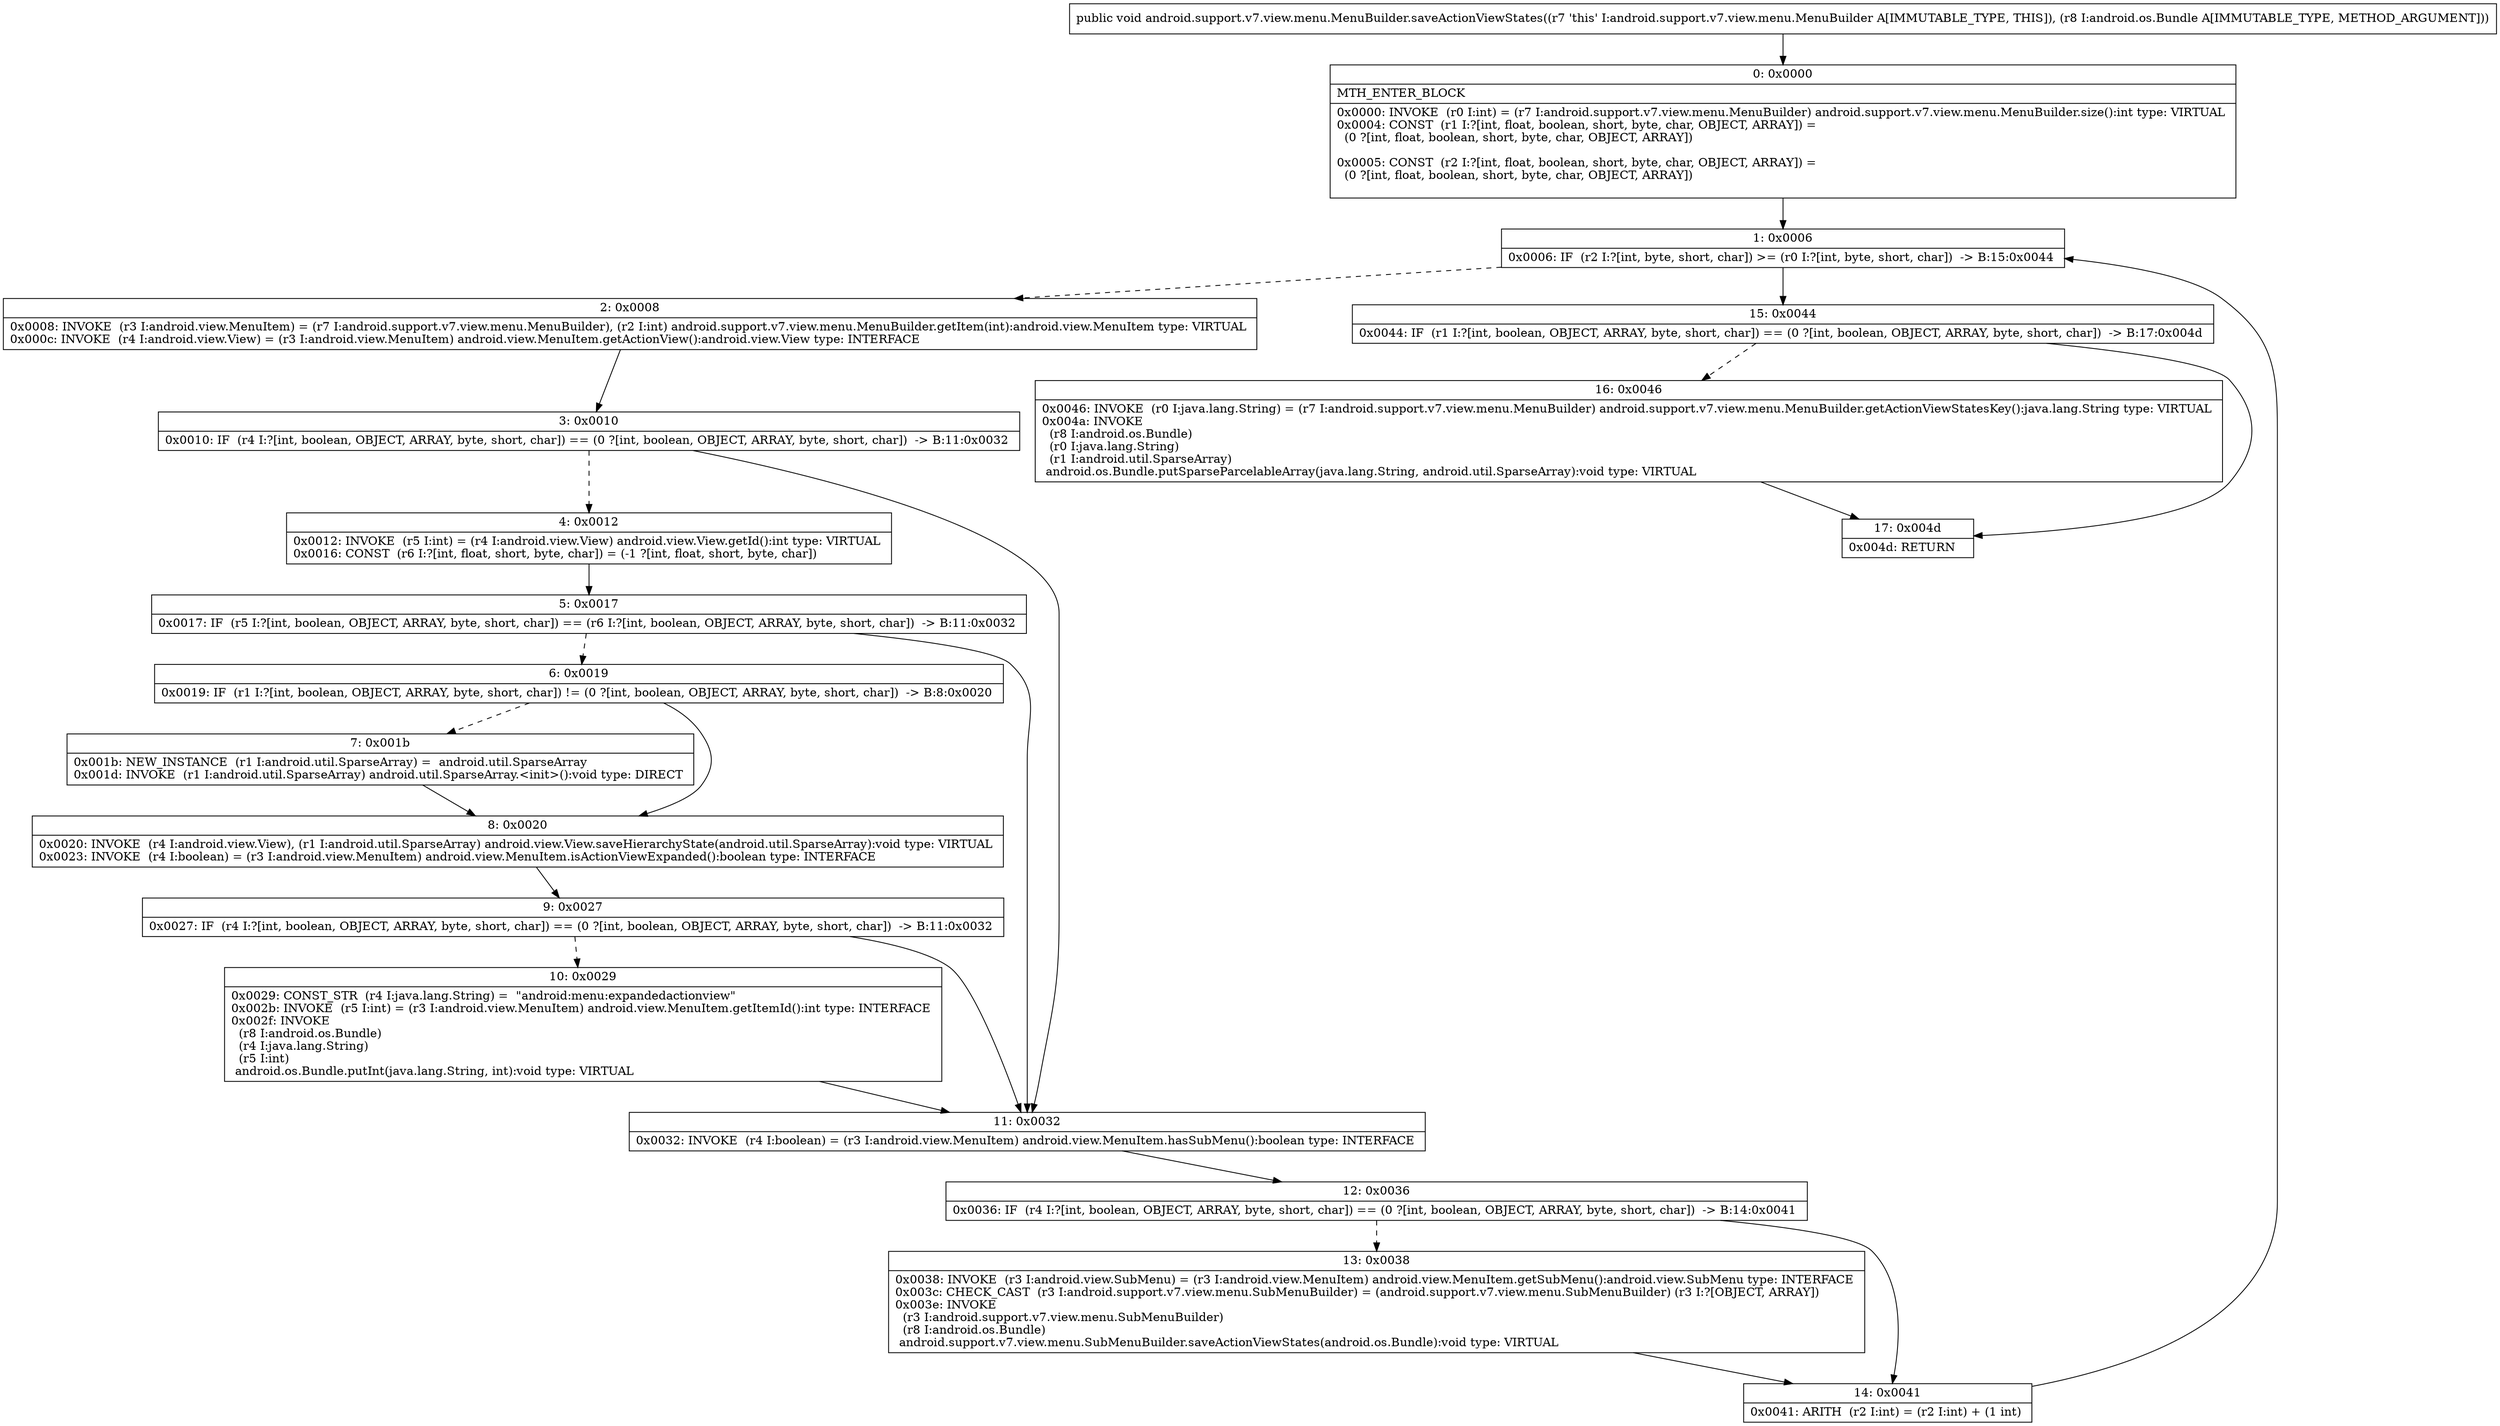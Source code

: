 digraph "CFG forandroid.support.v7.view.menu.MenuBuilder.saveActionViewStates(Landroid\/os\/Bundle;)V" {
Node_0 [shape=record,label="{0\:\ 0x0000|MTH_ENTER_BLOCK\l|0x0000: INVOKE  (r0 I:int) = (r7 I:android.support.v7.view.menu.MenuBuilder) android.support.v7.view.menu.MenuBuilder.size():int type: VIRTUAL \l0x0004: CONST  (r1 I:?[int, float, boolean, short, byte, char, OBJECT, ARRAY]) = \l  (0 ?[int, float, boolean, short, byte, char, OBJECT, ARRAY])\l \l0x0005: CONST  (r2 I:?[int, float, boolean, short, byte, char, OBJECT, ARRAY]) = \l  (0 ?[int, float, boolean, short, byte, char, OBJECT, ARRAY])\l \l}"];
Node_1 [shape=record,label="{1\:\ 0x0006|0x0006: IF  (r2 I:?[int, byte, short, char]) \>= (r0 I:?[int, byte, short, char])  \-\> B:15:0x0044 \l}"];
Node_2 [shape=record,label="{2\:\ 0x0008|0x0008: INVOKE  (r3 I:android.view.MenuItem) = (r7 I:android.support.v7.view.menu.MenuBuilder), (r2 I:int) android.support.v7.view.menu.MenuBuilder.getItem(int):android.view.MenuItem type: VIRTUAL \l0x000c: INVOKE  (r4 I:android.view.View) = (r3 I:android.view.MenuItem) android.view.MenuItem.getActionView():android.view.View type: INTERFACE \l}"];
Node_3 [shape=record,label="{3\:\ 0x0010|0x0010: IF  (r4 I:?[int, boolean, OBJECT, ARRAY, byte, short, char]) == (0 ?[int, boolean, OBJECT, ARRAY, byte, short, char])  \-\> B:11:0x0032 \l}"];
Node_4 [shape=record,label="{4\:\ 0x0012|0x0012: INVOKE  (r5 I:int) = (r4 I:android.view.View) android.view.View.getId():int type: VIRTUAL \l0x0016: CONST  (r6 I:?[int, float, short, byte, char]) = (\-1 ?[int, float, short, byte, char]) \l}"];
Node_5 [shape=record,label="{5\:\ 0x0017|0x0017: IF  (r5 I:?[int, boolean, OBJECT, ARRAY, byte, short, char]) == (r6 I:?[int, boolean, OBJECT, ARRAY, byte, short, char])  \-\> B:11:0x0032 \l}"];
Node_6 [shape=record,label="{6\:\ 0x0019|0x0019: IF  (r1 I:?[int, boolean, OBJECT, ARRAY, byte, short, char]) != (0 ?[int, boolean, OBJECT, ARRAY, byte, short, char])  \-\> B:8:0x0020 \l}"];
Node_7 [shape=record,label="{7\:\ 0x001b|0x001b: NEW_INSTANCE  (r1 I:android.util.SparseArray) =  android.util.SparseArray \l0x001d: INVOKE  (r1 I:android.util.SparseArray) android.util.SparseArray.\<init\>():void type: DIRECT \l}"];
Node_8 [shape=record,label="{8\:\ 0x0020|0x0020: INVOKE  (r4 I:android.view.View), (r1 I:android.util.SparseArray) android.view.View.saveHierarchyState(android.util.SparseArray):void type: VIRTUAL \l0x0023: INVOKE  (r4 I:boolean) = (r3 I:android.view.MenuItem) android.view.MenuItem.isActionViewExpanded():boolean type: INTERFACE \l}"];
Node_9 [shape=record,label="{9\:\ 0x0027|0x0027: IF  (r4 I:?[int, boolean, OBJECT, ARRAY, byte, short, char]) == (0 ?[int, boolean, OBJECT, ARRAY, byte, short, char])  \-\> B:11:0x0032 \l}"];
Node_10 [shape=record,label="{10\:\ 0x0029|0x0029: CONST_STR  (r4 I:java.lang.String) =  \"android:menu:expandedactionview\" \l0x002b: INVOKE  (r5 I:int) = (r3 I:android.view.MenuItem) android.view.MenuItem.getItemId():int type: INTERFACE \l0x002f: INVOKE  \l  (r8 I:android.os.Bundle)\l  (r4 I:java.lang.String)\l  (r5 I:int)\l android.os.Bundle.putInt(java.lang.String, int):void type: VIRTUAL \l}"];
Node_11 [shape=record,label="{11\:\ 0x0032|0x0032: INVOKE  (r4 I:boolean) = (r3 I:android.view.MenuItem) android.view.MenuItem.hasSubMenu():boolean type: INTERFACE \l}"];
Node_12 [shape=record,label="{12\:\ 0x0036|0x0036: IF  (r4 I:?[int, boolean, OBJECT, ARRAY, byte, short, char]) == (0 ?[int, boolean, OBJECT, ARRAY, byte, short, char])  \-\> B:14:0x0041 \l}"];
Node_13 [shape=record,label="{13\:\ 0x0038|0x0038: INVOKE  (r3 I:android.view.SubMenu) = (r3 I:android.view.MenuItem) android.view.MenuItem.getSubMenu():android.view.SubMenu type: INTERFACE \l0x003c: CHECK_CAST  (r3 I:android.support.v7.view.menu.SubMenuBuilder) = (android.support.v7.view.menu.SubMenuBuilder) (r3 I:?[OBJECT, ARRAY]) \l0x003e: INVOKE  \l  (r3 I:android.support.v7.view.menu.SubMenuBuilder)\l  (r8 I:android.os.Bundle)\l android.support.v7.view.menu.SubMenuBuilder.saveActionViewStates(android.os.Bundle):void type: VIRTUAL \l}"];
Node_14 [shape=record,label="{14\:\ 0x0041|0x0041: ARITH  (r2 I:int) = (r2 I:int) + (1 int) \l}"];
Node_15 [shape=record,label="{15\:\ 0x0044|0x0044: IF  (r1 I:?[int, boolean, OBJECT, ARRAY, byte, short, char]) == (0 ?[int, boolean, OBJECT, ARRAY, byte, short, char])  \-\> B:17:0x004d \l}"];
Node_16 [shape=record,label="{16\:\ 0x0046|0x0046: INVOKE  (r0 I:java.lang.String) = (r7 I:android.support.v7.view.menu.MenuBuilder) android.support.v7.view.menu.MenuBuilder.getActionViewStatesKey():java.lang.String type: VIRTUAL \l0x004a: INVOKE  \l  (r8 I:android.os.Bundle)\l  (r0 I:java.lang.String)\l  (r1 I:android.util.SparseArray)\l android.os.Bundle.putSparseParcelableArray(java.lang.String, android.util.SparseArray):void type: VIRTUAL \l}"];
Node_17 [shape=record,label="{17\:\ 0x004d|0x004d: RETURN   \l}"];
MethodNode[shape=record,label="{public void android.support.v7.view.menu.MenuBuilder.saveActionViewStates((r7 'this' I:android.support.v7.view.menu.MenuBuilder A[IMMUTABLE_TYPE, THIS]), (r8 I:android.os.Bundle A[IMMUTABLE_TYPE, METHOD_ARGUMENT])) }"];
MethodNode -> Node_0;
Node_0 -> Node_1;
Node_1 -> Node_2[style=dashed];
Node_1 -> Node_15;
Node_2 -> Node_3;
Node_3 -> Node_4[style=dashed];
Node_3 -> Node_11;
Node_4 -> Node_5;
Node_5 -> Node_6[style=dashed];
Node_5 -> Node_11;
Node_6 -> Node_7[style=dashed];
Node_6 -> Node_8;
Node_7 -> Node_8;
Node_8 -> Node_9;
Node_9 -> Node_10[style=dashed];
Node_9 -> Node_11;
Node_10 -> Node_11;
Node_11 -> Node_12;
Node_12 -> Node_13[style=dashed];
Node_12 -> Node_14;
Node_13 -> Node_14;
Node_14 -> Node_1;
Node_15 -> Node_16[style=dashed];
Node_15 -> Node_17;
Node_16 -> Node_17;
}

